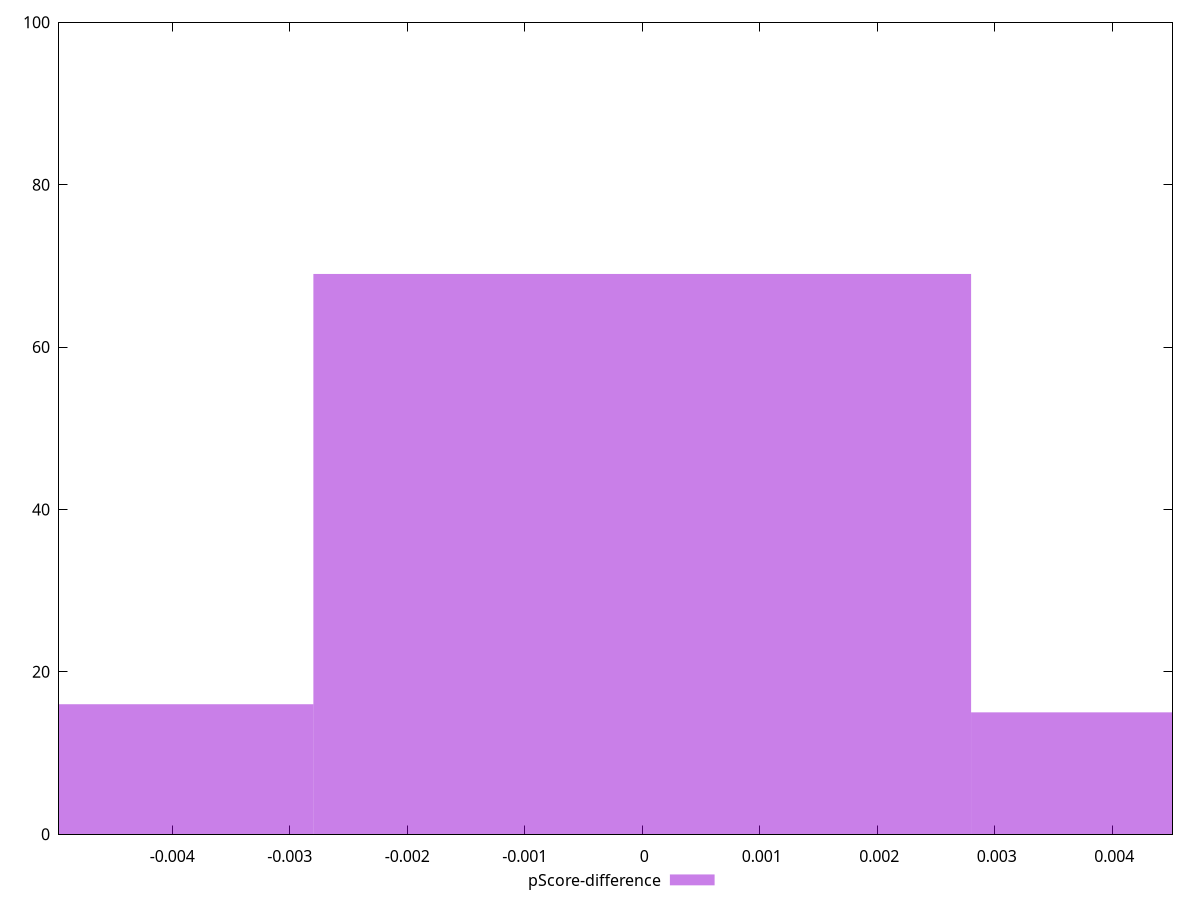 reset

$pScoreDifference <<EOF
-0.0055962382643224284 16
0 69
0.0055962382643224284 15
EOF

set key outside below
set boxwidth 0.0055962382643224284
set xrange [-0.0049625374436611525:0.004511747225221185]
set yrange [0:100]
set trange [0:100]
set style fill transparent solid 0.5 noborder
set terminal svg size 640, 490 enhanced background rgb 'white'
set output "report/report_00029_2021-02-24T13-36-40.390Z/first-cpu-idle/samples/music/pScore-difference/histogram.svg"

plot $pScoreDifference title "pScore-difference" with boxes

reset
